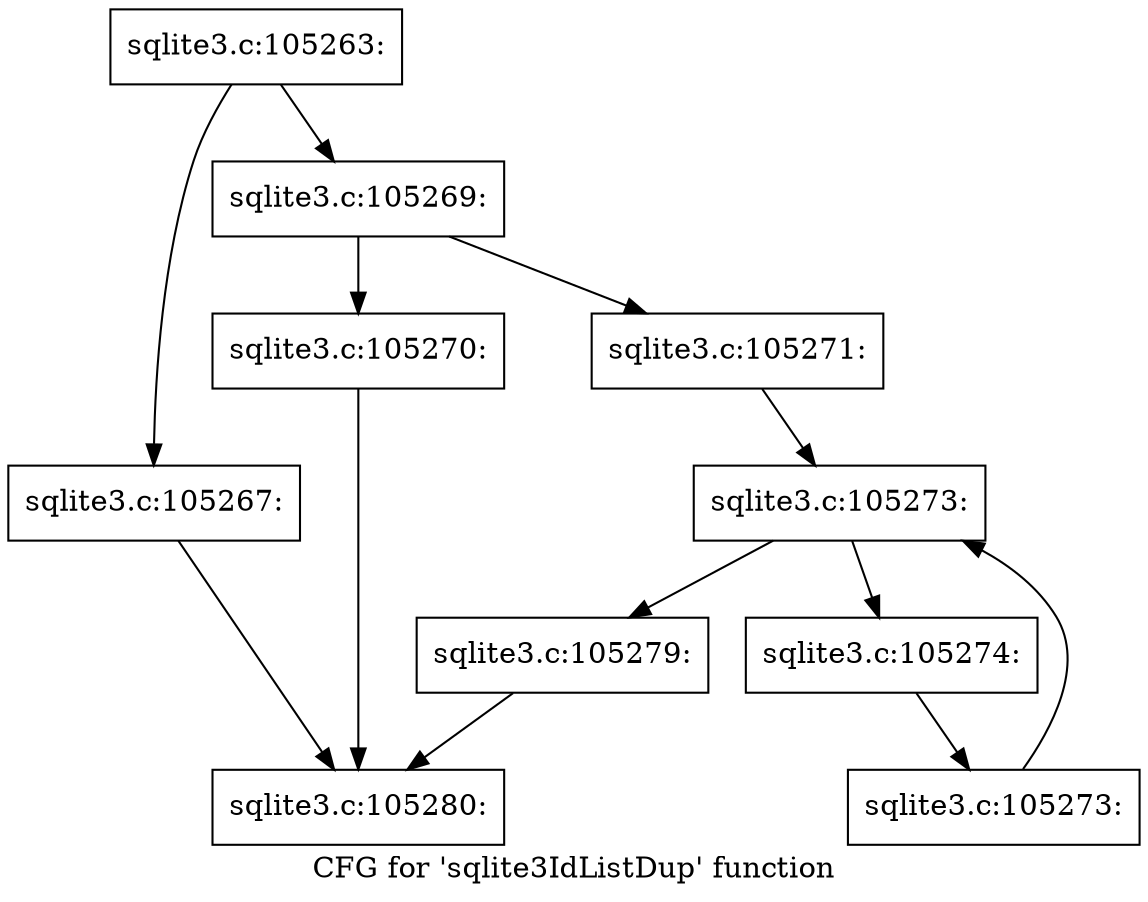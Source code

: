 digraph "CFG for 'sqlite3IdListDup' function" {
	label="CFG for 'sqlite3IdListDup' function";

	Node0x55c0f5f0c1a0 [shape=record,label="{sqlite3.c:105263:}"];
	Node0x55c0f5f0c1a0 -> Node0x55c0f8cd0c20;
	Node0x55c0f5f0c1a0 -> Node0x55c0f8cd0c70;
	Node0x55c0f8cd0c20 [shape=record,label="{sqlite3.c:105267:}"];
	Node0x55c0f8cd0c20 -> Node0x55c0f8cce550;
	Node0x55c0f8cd0c70 [shape=record,label="{sqlite3.c:105269:}"];
	Node0x55c0f8cd0c70 -> Node0x55c0f8cd19c0;
	Node0x55c0f8cd0c70 -> Node0x55c0f8cd1a10;
	Node0x55c0f8cd19c0 [shape=record,label="{sqlite3.c:105270:}"];
	Node0x55c0f8cd19c0 -> Node0x55c0f8cce550;
	Node0x55c0f8cd1a10 [shape=record,label="{sqlite3.c:105271:}"];
	Node0x55c0f8cd1a10 -> Node0x55c0f8cd28b0;
	Node0x55c0f8cd28b0 [shape=record,label="{sqlite3.c:105273:}"];
	Node0x55c0f8cd28b0 -> Node0x55c0f8cd2ad0;
	Node0x55c0f8cd28b0 -> Node0x55c0f8cd2700;
	Node0x55c0f8cd2ad0 [shape=record,label="{sqlite3.c:105274:}"];
	Node0x55c0f8cd2ad0 -> Node0x55c0f8cd2a40;
	Node0x55c0f8cd2a40 [shape=record,label="{sqlite3.c:105273:}"];
	Node0x55c0f8cd2a40 -> Node0x55c0f8cd28b0;
	Node0x55c0f8cd2700 [shape=record,label="{sqlite3.c:105279:}"];
	Node0x55c0f8cd2700 -> Node0x55c0f8cce550;
	Node0x55c0f8cce550 [shape=record,label="{sqlite3.c:105280:}"];
}
